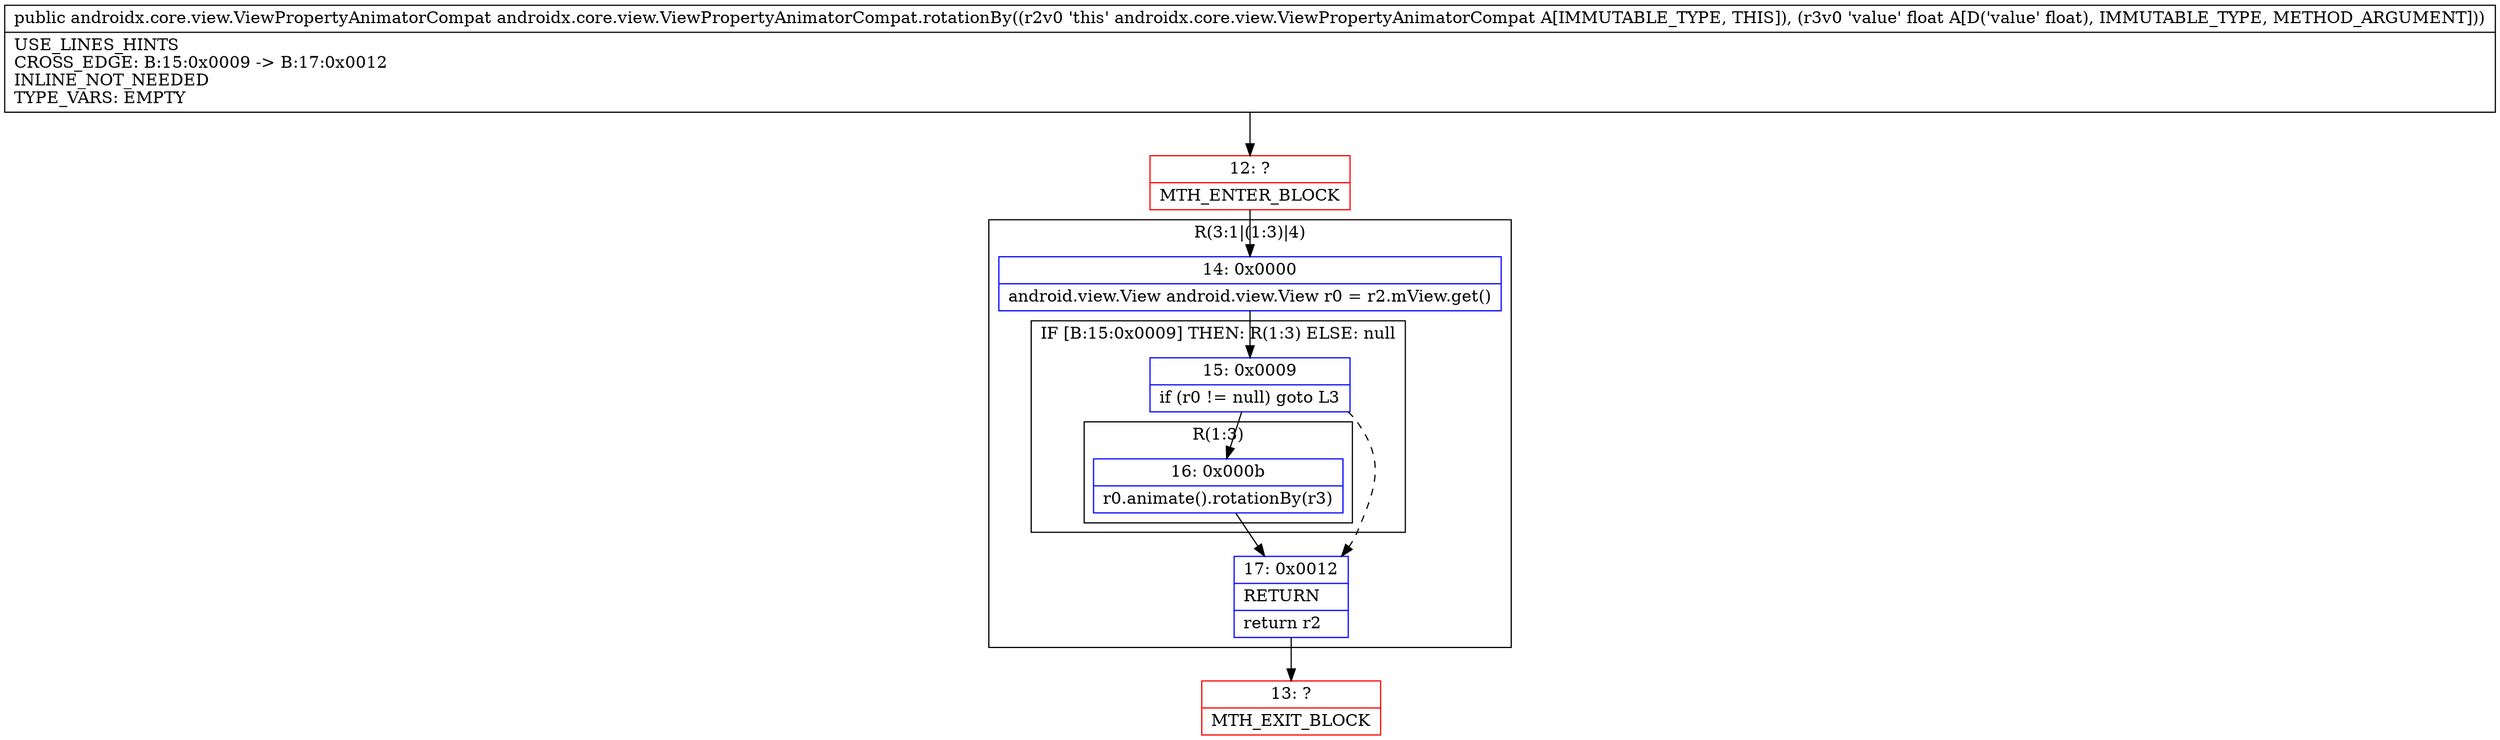 digraph "CFG forandroidx.core.view.ViewPropertyAnimatorCompat.rotationBy(F)Landroidx\/core\/view\/ViewPropertyAnimatorCompat;" {
subgraph cluster_Region_342402934 {
label = "R(3:1|(1:3)|4)";
node [shape=record,color=blue];
Node_14 [shape=record,label="{14\:\ 0x0000|android.view.View android.view.View r0 = r2.mView.get()\l}"];
subgraph cluster_IfRegion_368805288 {
label = "IF [B:15:0x0009] THEN: R(1:3) ELSE: null";
node [shape=record,color=blue];
Node_15 [shape=record,label="{15\:\ 0x0009|if (r0 != null) goto L3\l}"];
subgraph cluster_Region_1662547380 {
label = "R(1:3)";
node [shape=record,color=blue];
Node_16 [shape=record,label="{16\:\ 0x000b|r0.animate().rotationBy(r3)\l}"];
}
}
Node_17 [shape=record,label="{17\:\ 0x0012|RETURN\l|return r2\l}"];
}
Node_12 [shape=record,color=red,label="{12\:\ ?|MTH_ENTER_BLOCK\l}"];
Node_13 [shape=record,color=red,label="{13\:\ ?|MTH_EXIT_BLOCK\l}"];
MethodNode[shape=record,label="{public androidx.core.view.ViewPropertyAnimatorCompat androidx.core.view.ViewPropertyAnimatorCompat.rotationBy((r2v0 'this' androidx.core.view.ViewPropertyAnimatorCompat A[IMMUTABLE_TYPE, THIS]), (r3v0 'value' float A[D('value' float), IMMUTABLE_TYPE, METHOD_ARGUMENT]))  | USE_LINES_HINTS\lCROSS_EDGE: B:15:0x0009 \-\> B:17:0x0012\lINLINE_NOT_NEEDED\lTYPE_VARS: EMPTY\l}"];
MethodNode -> Node_12;Node_14 -> Node_15;
Node_15 -> Node_16;
Node_15 -> Node_17[style=dashed];
Node_16 -> Node_17;
Node_17 -> Node_13;
Node_12 -> Node_14;
}

